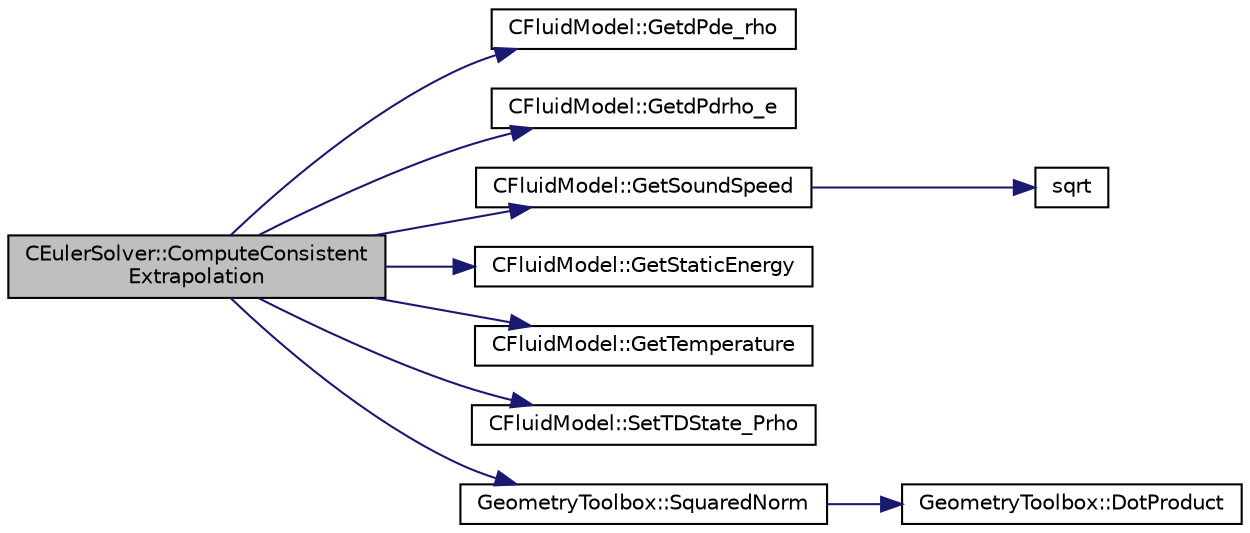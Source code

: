 digraph "CEulerSolver::ComputeConsistentExtrapolation"
{
 // LATEX_PDF_SIZE
  edge [fontname="Helvetica",fontsize="10",labelfontname="Helvetica",labelfontsize="10"];
  node [fontname="Helvetica",fontsize="10",shape=record];
  rankdir="LR";
  Node1 [label="CEulerSolver::ComputeConsistent\lExtrapolation",height=0.2,width=0.4,color="black", fillcolor="grey75", style="filled", fontcolor="black",tooltip="Recompute the extrapolated quantities, after MUSCL reconstruction, in a more thermodynamically consis..."];
  Node1 -> Node2 [color="midnightblue",fontsize="10",style="solid",fontname="Helvetica"];
  Node2 [label="CFluidModel::GetdPde_rho",height=0.2,width=0.4,color="black", fillcolor="white", style="filled",URL="$classCFluidModel.html#a966e042a109e7a370288e90bd5f6a753",tooltip="Get fluid pressure partial derivative."];
  Node1 -> Node3 [color="midnightblue",fontsize="10",style="solid",fontname="Helvetica"];
  Node3 [label="CFluidModel::GetdPdrho_e",height=0.2,width=0.4,color="black", fillcolor="white", style="filled",URL="$classCFluidModel.html#a2863cabc6f166892d7cdfe3ff39cd485",tooltip="Get fluid pressure partial derivative."];
  Node1 -> Node4 [color="midnightblue",fontsize="10",style="solid",fontname="Helvetica"];
  Node4 [label="CFluidModel::GetSoundSpeed",height=0.2,width=0.4,color="black", fillcolor="white", style="filled",URL="$classCFluidModel.html#a114d121d918607fe923446ad733b2c62",tooltip="Get fluid speed of sound."];
  Node4 -> Node5 [color="midnightblue",fontsize="10",style="solid",fontname="Helvetica"];
  Node5 [label="sqrt",height=0.2,width=0.4,color="black", fillcolor="white", style="filled",URL="$group__SIMD.html#ga54a1925ab40fb4249ea255072520de35",tooltip=" "];
  Node1 -> Node6 [color="midnightblue",fontsize="10",style="solid",fontname="Helvetica"];
  Node6 [label="CFluidModel::GetStaticEnergy",height=0.2,width=0.4,color="black", fillcolor="white", style="filled",URL="$classCFluidModel.html#ad8b3f3e7fc1acdcea7450f9b83c1dd46",tooltip="Get fluid internal energy."];
  Node1 -> Node7 [color="midnightblue",fontsize="10",style="solid",fontname="Helvetica"];
  Node7 [label="CFluidModel::GetTemperature",height=0.2,width=0.4,color="black", fillcolor="white", style="filled",URL="$classCFluidModel.html#ab7651562ac98477a1f3ae39832a4ffb1",tooltip="Get fluid temperature."];
  Node1 -> Node8 [color="midnightblue",fontsize="10",style="solid",fontname="Helvetica"];
  Node8 [label="CFluidModel::SetTDState_Prho",height=0.2,width=0.4,color="black", fillcolor="white", style="filled",URL="$classCFluidModel.html#a7748f80460e9a907b0d0002e98d4d281",tooltip="virtual member that would be different for each gas model implemented"];
  Node1 -> Node9 [color="midnightblue",fontsize="10",style="solid",fontname="Helvetica"];
  Node9 [label="GeometryToolbox::SquaredNorm",height=0.2,width=0.4,color="black", fillcolor="white", style="filled",URL="$group__GeometryToolbox.html#ga98c9b9314cc6352c9bba49b8cfb4b056",tooltip=" "];
  Node9 -> Node10 [color="midnightblue",fontsize="10",style="solid",fontname="Helvetica"];
  Node10 [label="GeometryToolbox::DotProduct",height=0.2,width=0.4,color="black", fillcolor="white", style="filled",URL="$group__GeometryToolbox.html#ga7ec3e1e20fab73dbf0159fe38492cc89",tooltip=" "];
}
